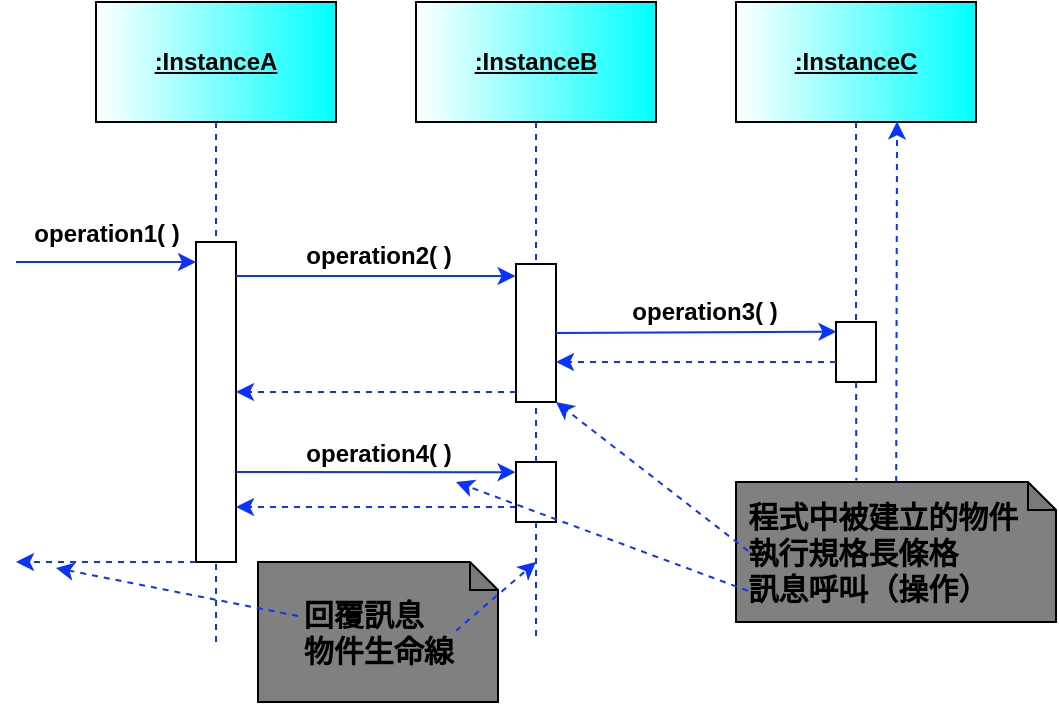 <mxfile>
    <diagram id="omuIUfPRqmwz5qhyfbMd" name="第1頁">
        <mxGraphModel dx="754" dy="371" grid="1" gridSize="10" guides="1" tooltips="1" connect="1" arrows="1" fold="1" page="1" pageScale="1" pageWidth="827" pageHeight="1169" math="0" shadow="0">
            <root>
                <mxCell id="0"/>
                <mxCell id="1" parent="0"/>
                <mxCell id="9" style="edgeStyle=none;html=1;entryX=0.5;entryY=0;entryDx=0;entryDy=0;fontColor=#000000;endArrow=none;endFill=0;dashed=1;strokeColor=#0A33FF;" parent="1" source="2" target="8" edge="1">
                    <mxGeometry relative="1" as="geometry"/>
                </mxCell>
                <mxCell id="2" value="&lt;font color=&quot;#000000&quot;&gt;&lt;u&gt;&lt;b&gt;:InstanceA&lt;/b&gt;&lt;/u&gt;&lt;/font&gt;" style="rounded=0;whiteSpace=wrap;html=1;gradientColor=#00FFFF;fillColor=#FFFFFF;gradientDirection=east;strokeColor=#000000;" parent="1" vertex="1">
                    <mxGeometry x="110" y="60" width="120" height="60" as="geometry"/>
                </mxCell>
                <mxCell id="23" style="edgeStyle=none;html=1;entryX=0.5;entryY=0;entryDx=0;entryDy=0;dashed=1;strokeColor=#0A33FF;strokeWidth=1;fontColor=#FFFFFF;endArrow=none;endFill=0;" parent="1" source="5" target="21" edge="1">
                    <mxGeometry relative="1" as="geometry"/>
                </mxCell>
                <mxCell id="5" value="&lt;font color=&quot;#000000&quot;&gt;&lt;u&gt;&lt;b&gt;:InstanceB&lt;/b&gt;&lt;/u&gt;&lt;/font&gt;" style="rounded=0;whiteSpace=wrap;html=1;gradientColor=#00FFFF;fillColor=#FFFFFF;gradientDirection=east;strokeColor=#000000;" parent="1" vertex="1">
                    <mxGeometry x="270" y="60" width="120" height="60" as="geometry"/>
                </mxCell>
                <mxCell id="33" style="edgeStyle=none;html=1;entryX=0.5;entryY=0;entryDx=0;entryDy=0;dashed=1;strokeColor=#0A33FF;strokeWidth=1;fontColor=#FFFFFF;endArrow=none;endFill=0;" parent="1" source="6" target="32" edge="1">
                    <mxGeometry relative="1" as="geometry"/>
                </mxCell>
                <mxCell id="6" value="&lt;font color=&quot;#000000&quot;&gt;&lt;u&gt;&lt;b&gt;:InstanceC&lt;/b&gt;&lt;/u&gt;&lt;/font&gt;" style="rounded=0;whiteSpace=wrap;html=1;gradientColor=#00FFFF;fillColor=#FFFFFF;gradientDirection=east;strokeColor=#000000;" parent="1" vertex="1">
                    <mxGeometry x="430" y="60" width="120" height="60" as="geometry"/>
                </mxCell>
                <mxCell id="8" value="" style="rounded=0;whiteSpace=wrap;html=1;fontColor=#000000;fillColor=#FFFFFF;gradientColor=none;gradientDirection=east;strokeColor=#000000;" parent="1" vertex="1">
                    <mxGeometry x="160" y="180" width="20" height="160" as="geometry"/>
                </mxCell>
                <mxCell id="10" value="&lt;font&gt;&lt;b&gt;operation1( )&lt;/b&gt;&lt;/font&gt;" style="text;html=1;align=center;verticalAlign=middle;resizable=0;points=[];autosize=1;strokeColor=none;fillColor=none;fontColor=#000000;" parent="1" vertex="1">
                    <mxGeometry x="65" y="161" width="100" height="30" as="geometry"/>
                </mxCell>
                <mxCell id="11" value="" style="endArrow=classic;html=1;dashed=1;strokeColor=#0A33FF;fontColor=#FFFFFF;exitX=0;exitY=0.75;exitDx=0;exitDy=0;entryX=1;entryY=0.828;entryDx=0;entryDy=0;entryPerimeter=0;" parent="1" source="22" target="8" edge="1">
                    <mxGeometry width="50" height="50" relative="1" as="geometry">
                        <mxPoint x="270" y="320" as="sourcePoint"/>
                        <mxPoint x="320" y="270" as="targetPoint"/>
                    </mxGeometry>
                </mxCell>
                <mxCell id="12" value="" style="endArrow=classic;html=1;dashed=1;strokeColor=#0A33FF;fontColor=#FFFFFF;exitX=0;exitY=1;exitDx=0;exitDy=0;" parent="1" source="8" edge="1">
                    <mxGeometry width="50" height="50" relative="1" as="geometry">
                        <mxPoint x="60" y="350" as="sourcePoint"/>
                        <mxPoint x="70" y="340" as="targetPoint"/>
                    </mxGeometry>
                </mxCell>
                <mxCell id="14" value="" style="endArrow=classic;html=1;strokeColor=#0A33FF;fontColor=#FFFFFF;exitX=0.999;exitY=0.719;exitDx=0;exitDy=0;exitPerimeter=0;entryX=-0.011;entryY=0.169;entryDx=0;entryDy=0;entryPerimeter=0;" parent="1" source="8" target="22" edge="1">
                    <mxGeometry width="50" height="50" relative="1" as="geometry">
                        <mxPoint x="180.0" y="291" as="sourcePoint"/>
                        <mxPoint x="270" y="290" as="targetPoint"/>
                        <Array as="points"/>
                    </mxGeometry>
                </mxCell>
                <mxCell id="19" value="" style="endArrow=none;dashed=1;html=1;strokeWidth=1;strokeColor=#0A33FF;fontColor=#FFFFFF;" parent="1" edge="1">
                    <mxGeometry width="50" height="50" relative="1" as="geometry">
                        <mxPoint x="170" y="380" as="sourcePoint"/>
                        <mxPoint x="170" y="340" as="targetPoint"/>
                    </mxGeometry>
                </mxCell>
                <mxCell id="21" value="" style="rounded=0;whiteSpace=wrap;html=1;fontColor=#000000;fillColor=#FFFFFF;gradientColor=none;gradientDirection=east;strokeColor=#000000;" parent="1" vertex="1">
                    <mxGeometry x="320" y="191" width="20" height="69" as="geometry"/>
                </mxCell>
                <mxCell id="24" style="edgeStyle=none;html=1;entryX=0.5;entryY=1;entryDx=0;entryDy=0;dashed=1;strokeColor=#0A33FF;strokeWidth=1;fontColor=#FFFFFF;endArrow=none;endFill=0;" parent="1" source="22" target="21" edge="1">
                    <mxGeometry relative="1" as="geometry"/>
                </mxCell>
                <mxCell id="25" style="edgeStyle=none;html=1;dashed=1;strokeColor=#0A33FF;strokeWidth=1;fontColor=#FFFFFF;endArrow=none;endFill=0;" parent="1" source="22" edge="1">
                    <mxGeometry relative="1" as="geometry">
                        <mxPoint x="330" y="380" as="targetPoint"/>
                    </mxGeometry>
                </mxCell>
                <mxCell id="22" value="" style="rounded=0;whiteSpace=wrap;html=1;fontColor=#000000;fillColor=#FFFFFF;gradientColor=none;gradientDirection=east;strokeColor=#000000;" parent="1" vertex="1">
                    <mxGeometry x="320" y="290" width="20" height="30" as="geometry"/>
                </mxCell>
                <mxCell id="26" value="&lt;font&gt;&lt;b&gt;operation2( )&lt;/b&gt;&lt;/font&gt;" style="text;html=1;align=center;verticalAlign=middle;resizable=0;points=[];autosize=1;strokeColor=none;fillColor=none;fontColor=#000000;" parent="1" vertex="1">
                    <mxGeometry x="201" y="172" width="100" height="30" as="geometry"/>
                </mxCell>
                <mxCell id="29" value="" style="endArrow=classic;html=1;dashed=1;strokeColor=#0A33FF;fontColor=#FFFFFF;exitX=0;exitY=0.75;exitDx=0;exitDy=0;entryX=1;entryY=0.828;entryDx=0;entryDy=0;entryPerimeter=0;" parent="1" edge="1">
                    <mxGeometry width="50" height="50" relative="1" as="geometry">
                        <mxPoint x="320" y="255.02" as="sourcePoint"/>
                        <mxPoint x="180" y="255" as="targetPoint"/>
                    </mxGeometry>
                </mxCell>
                <mxCell id="30" value="" style="endArrow=classic;html=1;strokeColor=#0A33FF;fontColor=#FFFFFF;exitX=0.999;exitY=0.719;exitDx=0;exitDy=0;exitPerimeter=0;entryX=-0.011;entryY=0.169;entryDx=0;entryDy=0;entryPerimeter=0;" parent="1" edge="1">
                    <mxGeometry width="50" height="50" relative="1" as="geometry">
                        <mxPoint x="180.0" y="197.0" as="sourcePoint"/>
                        <mxPoint x="319.8" y="197.03" as="targetPoint"/>
                        <Array as="points"/>
                    </mxGeometry>
                </mxCell>
                <mxCell id="31" value="&lt;font&gt;&lt;b&gt;operation4( )&lt;/b&gt;&lt;/font&gt;" style="text;html=1;align=center;verticalAlign=middle;resizable=0;points=[];autosize=1;strokeColor=none;fillColor=none;fontColor=#000000;" parent="1" vertex="1">
                    <mxGeometry x="201" y="271" width="100" height="30" as="geometry"/>
                </mxCell>
                <mxCell id="43" style="edgeStyle=none;html=1;entryX=0.376;entryY=-0.01;entryDx=0;entryDy=0;entryPerimeter=0;dashed=1;strokeColor=#0A33FF;strokeWidth=1;fontSize=15;fontColor=#000000;endArrow=none;endFill=0;" parent="1" source="32" target="42" edge="1">
                    <mxGeometry relative="1" as="geometry"/>
                </mxCell>
                <mxCell id="32" value="" style="rounded=0;whiteSpace=wrap;html=1;fontColor=#000000;fillColor=#FFFFFF;gradientColor=none;gradientDirection=east;strokeColor=#000000;" parent="1" vertex="1">
                    <mxGeometry x="480" y="220" width="20" height="30" as="geometry"/>
                </mxCell>
                <mxCell id="35" value="" style="endArrow=classic;html=1;strokeColor=#0A33FF;fontColor=#FFFFFF;exitX=1;exitY=0.5;exitDx=0;exitDy=0;entryX=0.012;entryY=0.162;entryDx=0;entryDy=0;entryPerimeter=0;" parent="1" source="21" target="32" edge="1">
                    <mxGeometry width="50" height="50" relative="1" as="geometry">
                        <mxPoint x="340" y="225.08" as="sourcePoint"/>
                        <mxPoint x="479.8" y="225.11" as="targetPoint"/>
                        <Array as="points"/>
                    </mxGeometry>
                </mxCell>
                <mxCell id="36" value="" style="endArrow=classic;html=1;dashed=1;strokeColor=#0A33FF;fontColor=#FFFFFF;exitX=0;exitY=0.75;exitDx=0;exitDy=0;" parent="1" edge="1">
                    <mxGeometry width="50" height="50" relative="1" as="geometry">
                        <mxPoint x="480" y="240.02" as="sourcePoint"/>
                        <mxPoint x="340" y="240" as="targetPoint"/>
                    </mxGeometry>
                </mxCell>
                <mxCell id="37" value="&lt;font&gt;&lt;b&gt;operation3( )&lt;/b&gt;&lt;/font&gt;" style="text;html=1;align=center;verticalAlign=middle;resizable=0;points=[];autosize=1;strokeColor=none;fillColor=none;fontColor=#000000;" parent="1" vertex="1">
                    <mxGeometry x="363.5" y="200" width="100" height="30" as="geometry"/>
                </mxCell>
                <mxCell id="38" value="&lt;font style=&quot;font-size: 15px;&quot; color=&quot;#000000&quot;&gt;&lt;b&gt;&amp;nbsp; &amp;nbsp; &amp;nbsp;回覆訊息&lt;br&gt;&amp;nbsp; &amp;nbsp; &amp;nbsp;物件生命線&lt;/b&gt;&lt;/font&gt;" style="shape=note;whiteSpace=wrap;html=1;backgroundOutline=1;darkOpacity=0.05;strokeColor=#000000;fontColor=#FFFFFF;fillColor=#808080;gradientColor=none;gradientDirection=east;align=left;size=14;" parent="1" vertex="1">
                    <mxGeometry x="191" y="340" width="120" height="70" as="geometry"/>
                </mxCell>
                <mxCell id="39" value="" style="endArrow=classic;html=1;dashed=1;strokeColor=#0A33FF;fontColor=#FFFFFF;exitX=0;exitY=1;exitDx=0;exitDy=0;" parent="1" edge="1">
                    <mxGeometry width="50" height="50" relative="1" as="geometry">
                        <mxPoint x="290" y="374.41" as="sourcePoint"/>
                        <mxPoint x="330" y="340" as="targetPoint"/>
                    </mxGeometry>
                </mxCell>
                <mxCell id="40" value="" style="endArrow=classic;html=1;dashed=1;strokeColor=#0A33FF;fontColor=#FFFFFF;exitX=0;exitY=1;exitDx=0;exitDy=0;" parent="1" edge="1">
                    <mxGeometry width="50" height="50" relative="1" as="geometry">
                        <mxPoint x="211" y="367.0" as="sourcePoint"/>
                        <mxPoint x="90" y="343" as="targetPoint"/>
                    </mxGeometry>
                </mxCell>
                <mxCell id="44" style="edgeStyle=none;html=1;entryX=0.671;entryY=0.995;entryDx=0;entryDy=0;entryPerimeter=0;dashed=1;strokeColor=#0A33FF;strokeWidth=1;fontSize=15;fontColor=#000000;endArrow=classic;endFill=1;" parent="1" source="42" target="6" edge="1">
                    <mxGeometry relative="1" as="geometry"/>
                </mxCell>
                <mxCell id="42" value="&lt;font style=&quot;font-size: 15px;&quot; color=&quot;#000000&quot;&gt;&lt;b&gt;&amp;nbsp;程式中被建立的物件&lt;br&gt;&amp;nbsp;執行規格長條格&lt;br&gt;&amp;nbsp;訊息呼叫（操作）&lt;/b&gt;&lt;br&gt;&lt;/font&gt;" style="shape=note;whiteSpace=wrap;html=1;backgroundOutline=1;darkOpacity=0.05;strokeColor=#000000;fontColor=#FFFFFF;fillColor=#808080;gradientColor=none;gradientDirection=east;align=left;size=14;" parent="1" vertex="1">
                    <mxGeometry x="430" y="300" width="160" height="70" as="geometry"/>
                </mxCell>
                <mxCell id="45" value="" style="endArrow=classic;html=1;dashed=1;strokeColor=#0A33FF;fontColor=#FFFFFF;exitX=0;exitY=0.75;exitDx=0;exitDy=0;entryX=1;entryY=1;entryDx=0;entryDy=0;" parent="1" target="21" edge="1">
                    <mxGeometry width="50" height="50" relative="1" as="geometry">
                        <mxPoint x="436" y="334.43" as="sourcePoint"/>
                        <mxPoint x="296" y="334.41" as="targetPoint"/>
                    </mxGeometry>
                </mxCell>
                <mxCell id="46" value="" style="endArrow=classic;html=1;dashed=1;strokeColor=#0A33FF;fontColor=#FFFFFF;exitX=0;exitY=0.75;exitDx=0;exitDy=0;" parent="1" edge="1">
                    <mxGeometry width="50" height="50" relative="1" as="geometry">
                        <mxPoint x="436" y="354.43" as="sourcePoint"/>
                        <mxPoint x="290" y="300" as="targetPoint"/>
                    </mxGeometry>
                </mxCell>
                <mxCell id="47" value="" style="endArrow=classic;html=1;strokeColor=#0A33FF;fontColor=#FFFFFF;" parent="1" edge="1">
                    <mxGeometry width="50" height="50" relative="1" as="geometry">
                        <mxPoint x="70" y="190" as="sourcePoint"/>
                        <mxPoint x="160" y="190" as="targetPoint"/>
                        <Array as="points"/>
                    </mxGeometry>
                </mxCell>
            </root>
        </mxGraphModel>
    </diagram>
</mxfile>